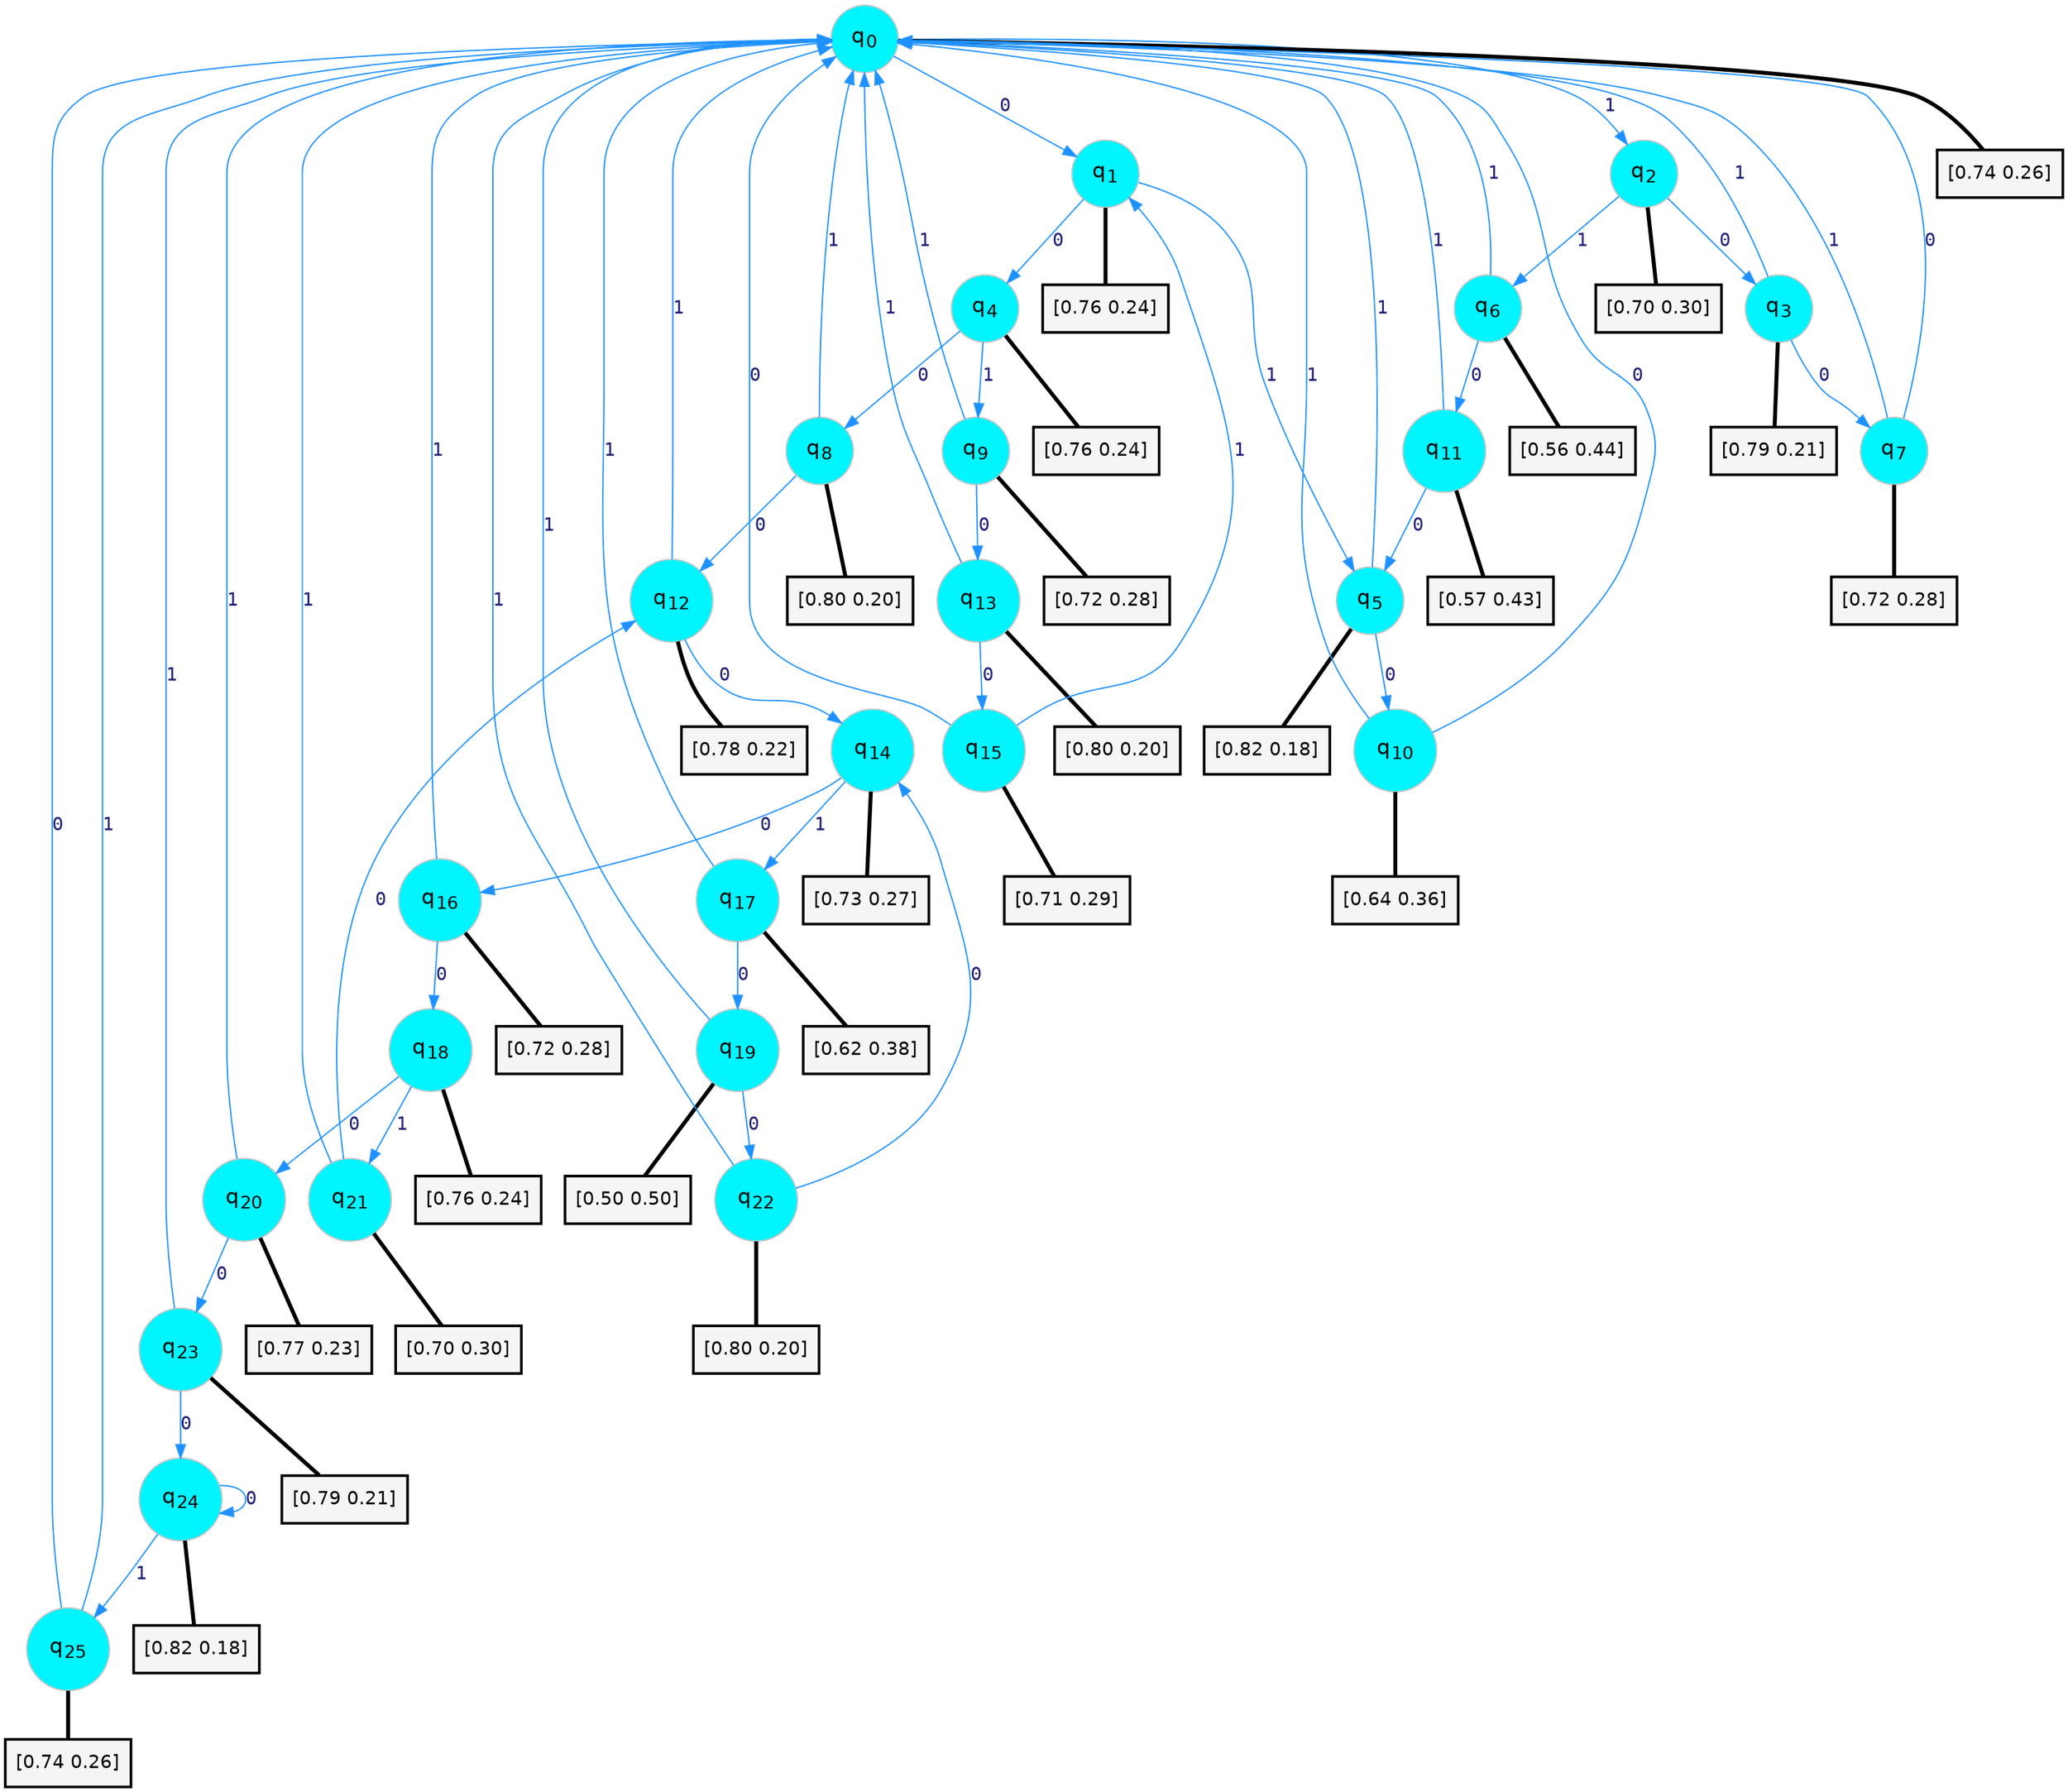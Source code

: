 digraph G {
graph [
bgcolor=transparent, dpi=300, rankdir=TD, size="40,25"];
node [
color=gray, fillcolor=turquoise1, fontcolor=black, fontname=Helvetica, fontsize=16, fontweight=bold, shape=circle, style=filled];
edge [
arrowsize=1, color=dodgerblue1, fontcolor=midnightblue, fontname=courier, fontweight=bold, penwidth=1, style=solid, weight=20];
0[label=<q<SUB>0</SUB>>];
1[label=<q<SUB>1</SUB>>];
2[label=<q<SUB>2</SUB>>];
3[label=<q<SUB>3</SUB>>];
4[label=<q<SUB>4</SUB>>];
5[label=<q<SUB>5</SUB>>];
6[label=<q<SUB>6</SUB>>];
7[label=<q<SUB>7</SUB>>];
8[label=<q<SUB>8</SUB>>];
9[label=<q<SUB>9</SUB>>];
10[label=<q<SUB>10</SUB>>];
11[label=<q<SUB>11</SUB>>];
12[label=<q<SUB>12</SUB>>];
13[label=<q<SUB>13</SUB>>];
14[label=<q<SUB>14</SUB>>];
15[label=<q<SUB>15</SUB>>];
16[label=<q<SUB>16</SUB>>];
17[label=<q<SUB>17</SUB>>];
18[label=<q<SUB>18</SUB>>];
19[label=<q<SUB>19</SUB>>];
20[label=<q<SUB>20</SUB>>];
21[label=<q<SUB>21</SUB>>];
22[label=<q<SUB>22</SUB>>];
23[label=<q<SUB>23</SUB>>];
24[label=<q<SUB>24</SUB>>];
25[label=<q<SUB>25</SUB>>];
26[label="[0.74 0.26]", shape=box,fontcolor=black, fontname=Helvetica, fontsize=14, penwidth=2, fillcolor=whitesmoke,color=black];
27[label="[0.76 0.24]", shape=box,fontcolor=black, fontname=Helvetica, fontsize=14, penwidth=2, fillcolor=whitesmoke,color=black];
28[label="[0.70 0.30]", shape=box,fontcolor=black, fontname=Helvetica, fontsize=14, penwidth=2, fillcolor=whitesmoke,color=black];
29[label="[0.79 0.21]", shape=box,fontcolor=black, fontname=Helvetica, fontsize=14, penwidth=2, fillcolor=whitesmoke,color=black];
30[label="[0.76 0.24]", shape=box,fontcolor=black, fontname=Helvetica, fontsize=14, penwidth=2, fillcolor=whitesmoke,color=black];
31[label="[0.82 0.18]", shape=box,fontcolor=black, fontname=Helvetica, fontsize=14, penwidth=2, fillcolor=whitesmoke,color=black];
32[label="[0.56 0.44]", shape=box,fontcolor=black, fontname=Helvetica, fontsize=14, penwidth=2, fillcolor=whitesmoke,color=black];
33[label="[0.72 0.28]", shape=box,fontcolor=black, fontname=Helvetica, fontsize=14, penwidth=2, fillcolor=whitesmoke,color=black];
34[label="[0.80 0.20]", shape=box,fontcolor=black, fontname=Helvetica, fontsize=14, penwidth=2, fillcolor=whitesmoke,color=black];
35[label="[0.72 0.28]", shape=box,fontcolor=black, fontname=Helvetica, fontsize=14, penwidth=2, fillcolor=whitesmoke,color=black];
36[label="[0.64 0.36]", shape=box,fontcolor=black, fontname=Helvetica, fontsize=14, penwidth=2, fillcolor=whitesmoke,color=black];
37[label="[0.57 0.43]", shape=box,fontcolor=black, fontname=Helvetica, fontsize=14, penwidth=2, fillcolor=whitesmoke,color=black];
38[label="[0.78 0.22]", shape=box,fontcolor=black, fontname=Helvetica, fontsize=14, penwidth=2, fillcolor=whitesmoke,color=black];
39[label="[0.80 0.20]", shape=box,fontcolor=black, fontname=Helvetica, fontsize=14, penwidth=2, fillcolor=whitesmoke,color=black];
40[label="[0.73 0.27]", shape=box,fontcolor=black, fontname=Helvetica, fontsize=14, penwidth=2, fillcolor=whitesmoke,color=black];
41[label="[0.71 0.29]", shape=box,fontcolor=black, fontname=Helvetica, fontsize=14, penwidth=2, fillcolor=whitesmoke,color=black];
42[label="[0.72 0.28]", shape=box,fontcolor=black, fontname=Helvetica, fontsize=14, penwidth=2, fillcolor=whitesmoke,color=black];
43[label="[0.62 0.38]", shape=box,fontcolor=black, fontname=Helvetica, fontsize=14, penwidth=2, fillcolor=whitesmoke,color=black];
44[label="[0.76 0.24]", shape=box,fontcolor=black, fontname=Helvetica, fontsize=14, penwidth=2, fillcolor=whitesmoke,color=black];
45[label="[0.50 0.50]", shape=box,fontcolor=black, fontname=Helvetica, fontsize=14, penwidth=2, fillcolor=whitesmoke,color=black];
46[label="[0.77 0.23]", shape=box,fontcolor=black, fontname=Helvetica, fontsize=14, penwidth=2, fillcolor=whitesmoke,color=black];
47[label="[0.70 0.30]", shape=box,fontcolor=black, fontname=Helvetica, fontsize=14, penwidth=2, fillcolor=whitesmoke,color=black];
48[label="[0.80 0.20]", shape=box,fontcolor=black, fontname=Helvetica, fontsize=14, penwidth=2, fillcolor=whitesmoke,color=black];
49[label="[0.79 0.21]", shape=box,fontcolor=black, fontname=Helvetica, fontsize=14, penwidth=2, fillcolor=whitesmoke,color=black];
50[label="[0.82 0.18]", shape=box,fontcolor=black, fontname=Helvetica, fontsize=14, penwidth=2, fillcolor=whitesmoke,color=black];
51[label="[0.74 0.26]", shape=box,fontcolor=black, fontname=Helvetica, fontsize=14, penwidth=2, fillcolor=whitesmoke,color=black];
0->1 [label=0];
0->2 [label=1];
0->26 [arrowhead=none, penwidth=3,color=black];
1->4 [label=0];
1->5 [label=1];
1->27 [arrowhead=none, penwidth=3,color=black];
2->3 [label=0];
2->6 [label=1];
2->28 [arrowhead=none, penwidth=3,color=black];
3->7 [label=0];
3->0 [label=1];
3->29 [arrowhead=none, penwidth=3,color=black];
4->8 [label=0];
4->9 [label=1];
4->30 [arrowhead=none, penwidth=3,color=black];
5->10 [label=0];
5->0 [label=1];
5->31 [arrowhead=none, penwidth=3,color=black];
6->11 [label=0];
6->0 [label=1];
6->32 [arrowhead=none, penwidth=3,color=black];
7->0 [label=0];
7->0 [label=1];
7->33 [arrowhead=none, penwidth=3,color=black];
8->12 [label=0];
8->0 [label=1];
8->34 [arrowhead=none, penwidth=3,color=black];
9->13 [label=0];
9->0 [label=1];
9->35 [arrowhead=none, penwidth=3,color=black];
10->0 [label=0];
10->0 [label=1];
10->36 [arrowhead=none, penwidth=3,color=black];
11->5 [label=0];
11->0 [label=1];
11->37 [arrowhead=none, penwidth=3,color=black];
12->14 [label=0];
12->0 [label=1];
12->38 [arrowhead=none, penwidth=3,color=black];
13->15 [label=0];
13->0 [label=1];
13->39 [arrowhead=none, penwidth=3,color=black];
14->16 [label=0];
14->17 [label=1];
14->40 [arrowhead=none, penwidth=3,color=black];
15->0 [label=0];
15->1 [label=1];
15->41 [arrowhead=none, penwidth=3,color=black];
16->18 [label=0];
16->0 [label=1];
16->42 [arrowhead=none, penwidth=3,color=black];
17->19 [label=0];
17->0 [label=1];
17->43 [arrowhead=none, penwidth=3,color=black];
18->20 [label=0];
18->21 [label=1];
18->44 [arrowhead=none, penwidth=3,color=black];
19->22 [label=0];
19->0 [label=1];
19->45 [arrowhead=none, penwidth=3,color=black];
20->23 [label=0];
20->0 [label=1];
20->46 [arrowhead=none, penwidth=3,color=black];
21->12 [label=0];
21->0 [label=1];
21->47 [arrowhead=none, penwidth=3,color=black];
22->14 [label=0];
22->0 [label=1];
22->48 [arrowhead=none, penwidth=3,color=black];
23->24 [label=0];
23->0 [label=1];
23->49 [arrowhead=none, penwidth=3,color=black];
24->24 [label=0];
24->25 [label=1];
24->50 [arrowhead=none, penwidth=3,color=black];
25->0 [label=0];
25->0 [label=1];
25->51 [arrowhead=none, penwidth=3,color=black];
}
